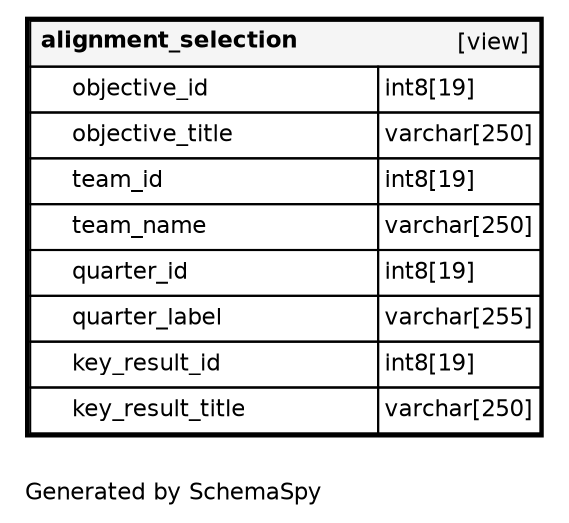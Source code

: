 digraph "oneDegreeRelationshipsDiagram" {
  graph [    rankdir="RL"    bgcolor="#ffffff"    label="\nGenerated by SchemaSpy"    labeljust="l"    nodesep="0.18"    ranksep="0.46"    fontname="Helvetica"    fontsize="11"    packmode="graph"  ];  node [    fontname="Helvetica"    fontsize="11"    shape="plaintext"  ];  edge [    arrowsize="0.8"  ];
  "alignment_selection" [
   label=<
    <TABLE BORDER="2" CELLBORDER="1" CELLSPACING="0" BGCOLOR="#ffffff">
      <TR><TD COLSPAN="4"  BGCOLOR="#f5f5f5"><TABLE BORDER="0" CELLSPACING="0"><TR><TD ALIGN="LEFT" FIXEDSIZE="TRUE" WIDTH="146" HEIGHT="16"><B>alignment_selection</B></TD><TD ALIGN="RIGHT">[view]</TD></TR></TABLE></TD></TR>
      <TR><TD PORT="objective_id" COLSPAN="2" ALIGN="LEFT"><TABLE BORDER="0" CELLSPACING="0" ALIGN="LEFT"><TR ALIGN="LEFT"><TD ALIGN="LEFT" FIXEDSIZE="TRUE" WIDTH="15" HEIGHT="16"></TD><TD ALIGN="LEFT" FIXEDSIZE="TRUE" WIDTH="146" HEIGHT="16">objective_id</TD></TR></TABLE></TD><TD PORT="objective_id.type" ALIGN="LEFT">int8[19]</TD></TR>
      <TR><TD PORT="objective_title" COLSPAN="2" ALIGN="LEFT"><TABLE BORDER="0" CELLSPACING="0" ALIGN="LEFT"><TR ALIGN="LEFT"><TD ALIGN="LEFT" FIXEDSIZE="TRUE" WIDTH="15" HEIGHT="16"></TD><TD ALIGN="LEFT" FIXEDSIZE="TRUE" WIDTH="146" HEIGHT="16">objective_title</TD></TR></TABLE></TD><TD PORT="objective_title.type" ALIGN="LEFT">varchar[250]</TD></TR>
      <TR><TD PORT="team_id" COLSPAN="2" ALIGN="LEFT"><TABLE BORDER="0" CELLSPACING="0" ALIGN="LEFT"><TR ALIGN="LEFT"><TD ALIGN="LEFT" FIXEDSIZE="TRUE" WIDTH="15" HEIGHT="16"></TD><TD ALIGN="LEFT" FIXEDSIZE="TRUE" WIDTH="146" HEIGHT="16">team_id</TD></TR></TABLE></TD><TD PORT="team_id.type" ALIGN="LEFT">int8[19]</TD></TR>
      <TR><TD PORT="team_name" COLSPAN="2" ALIGN="LEFT"><TABLE BORDER="0" CELLSPACING="0" ALIGN="LEFT"><TR ALIGN="LEFT"><TD ALIGN="LEFT" FIXEDSIZE="TRUE" WIDTH="15" HEIGHT="16"></TD><TD ALIGN="LEFT" FIXEDSIZE="TRUE" WIDTH="146" HEIGHT="16">team_name</TD></TR></TABLE></TD><TD PORT="team_name.type" ALIGN="LEFT">varchar[250]</TD></TR>
      <TR><TD PORT="quarter_id" COLSPAN="2" ALIGN="LEFT"><TABLE BORDER="0" CELLSPACING="0" ALIGN="LEFT"><TR ALIGN="LEFT"><TD ALIGN="LEFT" FIXEDSIZE="TRUE" WIDTH="15" HEIGHT="16"></TD><TD ALIGN="LEFT" FIXEDSIZE="TRUE" WIDTH="146" HEIGHT="16">quarter_id</TD></TR></TABLE></TD><TD PORT="quarter_id.type" ALIGN="LEFT">int8[19]</TD></TR>
      <TR><TD PORT="quarter_label" COLSPAN="2" ALIGN="LEFT"><TABLE BORDER="0" CELLSPACING="0" ALIGN="LEFT"><TR ALIGN="LEFT"><TD ALIGN="LEFT" FIXEDSIZE="TRUE" WIDTH="15" HEIGHT="16"></TD><TD ALIGN="LEFT" FIXEDSIZE="TRUE" WIDTH="146" HEIGHT="16">quarter_label</TD></TR></TABLE></TD><TD PORT="quarter_label.type" ALIGN="LEFT">varchar[255]</TD></TR>
      <TR><TD PORT="key_result_id" COLSPAN="2" ALIGN="LEFT"><TABLE BORDER="0" CELLSPACING="0" ALIGN="LEFT"><TR ALIGN="LEFT"><TD ALIGN="LEFT" FIXEDSIZE="TRUE" WIDTH="15" HEIGHT="16"></TD><TD ALIGN="LEFT" FIXEDSIZE="TRUE" WIDTH="146" HEIGHT="16">key_result_id</TD></TR></TABLE></TD><TD PORT="key_result_id.type" ALIGN="LEFT">int8[19]</TD></TR>
      <TR><TD PORT="key_result_title" COLSPAN="2" ALIGN="LEFT"><TABLE BORDER="0" CELLSPACING="0" ALIGN="LEFT"><TR ALIGN="LEFT"><TD ALIGN="LEFT" FIXEDSIZE="TRUE" WIDTH="15" HEIGHT="16"></TD><TD ALIGN="LEFT" FIXEDSIZE="TRUE" WIDTH="146" HEIGHT="16">key_result_title</TD></TR></TABLE></TD><TD PORT="key_result_title.type" ALIGN="LEFT">varchar[250]</TD></TR>
    </TABLE>>
    URL="alignment_selection.html"
    target="_top"
    tooltip="alignment_selection"
  ];
}
